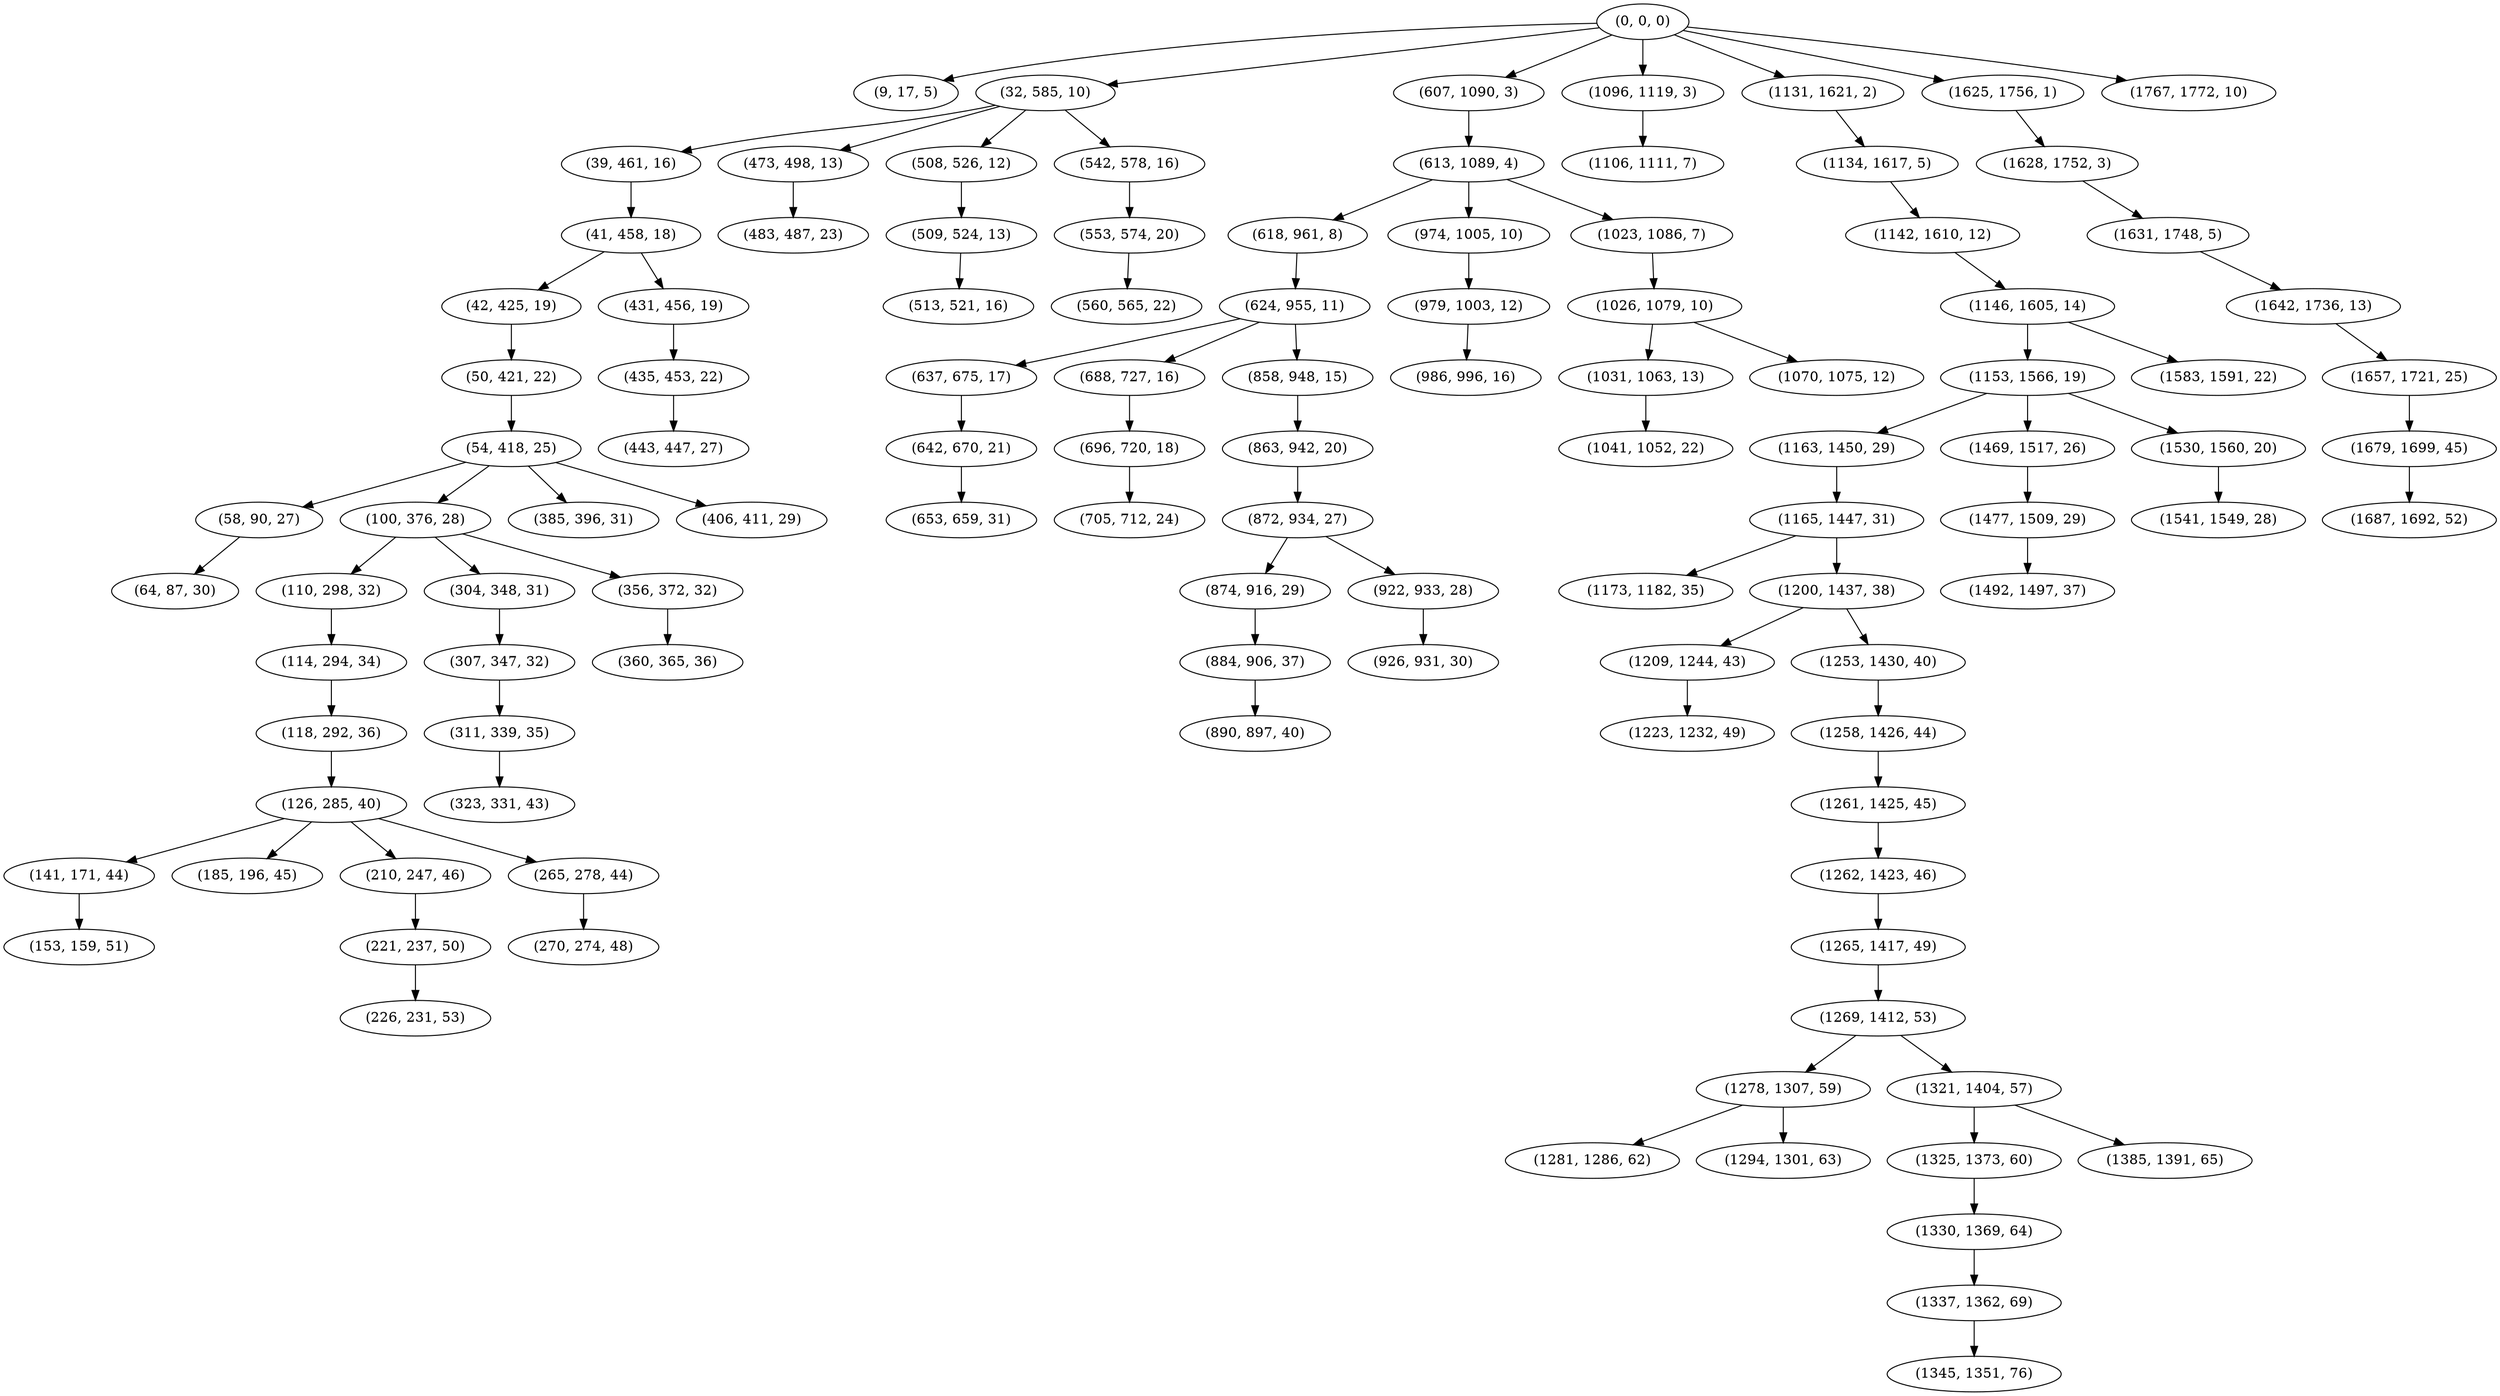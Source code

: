 digraph tree {
    "(0, 0, 0)";
    "(9, 17, 5)";
    "(32, 585, 10)";
    "(39, 461, 16)";
    "(41, 458, 18)";
    "(42, 425, 19)";
    "(50, 421, 22)";
    "(54, 418, 25)";
    "(58, 90, 27)";
    "(64, 87, 30)";
    "(100, 376, 28)";
    "(110, 298, 32)";
    "(114, 294, 34)";
    "(118, 292, 36)";
    "(126, 285, 40)";
    "(141, 171, 44)";
    "(153, 159, 51)";
    "(185, 196, 45)";
    "(210, 247, 46)";
    "(221, 237, 50)";
    "(226, 231, 53)";
    "(265, 278, 44)";
    "(270, 274, 48)";
    "(304, 348, 31)";
    "(307, 347, 32)";
    "(311, 339, 35)";
    "(323, 331, 43)";
    "(356, 372, 32)";
    "(360, 365, 36)";
    "(385, 396, 31)";
    "(406, 411, 29)";
    "(431, 456, 19)";
    "(435, 453, 22)";
    "(443, 447, 27)";
    "(473, 498, 13)";
    "(483, 487, 23)";
    "(508, 526, 12)";
    "(509, 524, 13)";
    "(513, 521, 16)";
    "(542, 578, 16)";
    "(553, 574, 20)";
    "(560, 565, 22)";
    "(607, 1090, 3)";
    "(613, 1089, 4)";
    "(618, 961, 8)";
    "(624, 955, 11)";
    "(637, 675, 17)";
    "(642, 670, 21)";
    "(653, 659, 31)";
    "(688, 727, 16)";
    "(696, 720, 18)";
    "(705, 712, 24)";
    "(858, 948, 15)";
    "(863, 942, 20)";
    "(872, 934, 27)";
    "(874, 916, 29)";
    "(884, 906, 37)";
    "(890, 897, 40)";
    "(922, 933, 28)";
    "(926, 931, 30)";
    "(974, 1005, 10)";
    "(979, 1003, 12)";
    "(986, 996, 16)";
    "(1023, 1086, 7)";
    "(1026, 1079, 10)";
    "(1031, 1063, 13)";
    "(1041, 1052, 22)";
    "(1070, 1075, 12)";
    "(1096, 1119, 3)";
    "(1106, 1111, 7)";
    "(1131, 1621, 2)";
    "(1134, 1617, 5)";
    "(1142, 1610, 12)";
    "(1146, 1605, 14)";
    "(1153, 1566, 19)";
    "(1163, 1450, 29)";
    "(1165, 1447, 31)";
    "(1173, 1182, 35)";
    "(1200, 1437, 38)";
    "(1209, 1244, 43)";
    "(1223, 1232, 49)";
    "(1253, 1430, 40)";
    "(1258, 1426, 44)";
    "(1261, 1425, 45)";
    "(1262, 1423, 46)";
    "(1265, 1417, 49)";
    "(1269, 1412, 53)";
    "(1278, 1307, 59)";
    "(1281, 1286, 62)";
    "(1294, 1301, 63)";
    "(1321, 1404, 57)";
    "(1325, 1373, 60)";
    "(1330, 1369, 64)";
    "(1337, 1362, 69)";
    "(1345, 1351, 76)";
    "(1385, 1391, 65)";
    "(1469, 1517, 26)";
    "(1477, 1509, 29)";
    "(1492, 1497, 37)";
    "(1530, 1560, 20)";
    "(1541, 1549, 28)";
    "(1583, 1591, 22)";
    "(1625, 1756, 1)";
    "(1628, 1752, 3)";
    "(1631, 1748, 5)";
    "(1642, 1736, 13)";
    "(1657, 1721, 25)";
    "(1679, 1699, 45)";
    "(1687, 1692, 52)";
    "(1767, 1772, 10)";
    "(0, 0, 0)" -> "(9, 17, 5)";
    "(0, 0, 0)" -> "(32, 585, 10)";
    "(0, 0, 0)" -> "(607, 1090, 3)";
    "(0, 0, 0)" -> "(1096, 1119, 3)";
    "(0, 0, 0)" -> "(1131, 1621, 2)";
    "(0, 0, 0)" -> "(1625, 1756, 1)";
    "(0, 0, 0)" -> "(1767, 1772, 10)";
    "(32, 585, 10)" -> "(39, 461, 16)";
    "(32, 585, 10)" -> "(473, 498, 13)";
    "(32, 585, 10)" -> "(508, 526, 12)";
    "(32, 585, 10)" -> "(542, 578, 16)";
    "(39, 461, 16)" -> "(41, 458, 18)";
    "(41, 458, 18)" -> "(42, 425, 19)";
    "(41, 458, 18)" -> "(431, 456, 19)";
    "(42, 425, 19)" -> "(50, 421, 22)";
    "(50, 421, 22)" -> "(54, 418, 25)";
    "(54, 418, 25)" -> "(58, 90, 27)";
    "(54, 418, 25)" -> "(100, 376, 28)";
    "(54, 418, 25)" -> "(385, 396, 31)";
    "(54, 418, 25)" -> "(406, 411, 29)";
    "(58, 90, 27)" -> "(64, 87, 30)";
    "(100, 376, 28)" -> "(110, 298, 32)";
    "(100, 376, 28)" -> "(304, 348, 31)";
    "(100, 376, 28)" -> "(356, 372, 32)";
    "(110, 298, 32)" -> "(114, 294, 34)";
    "(114, 294, 34)" -> "(118, 292, 36)";
    "(118, 292, 36)" -> "(126, 285, 40)";
    "(126, 285, 40)" -> "(141, 171, 44)";
    "(126, 285, 40)" -> "(185, 196, 45)";
    "(126, 285, 40)" -> "(210, 247, 46)";
    "(126, 285, 40)" -> "(265, 278, 44)";
    "(141, 171, 44)" -> "(153, 159, 51)";
    "(210, 247, 46)" -> "(221, 237, 50)";
    "(221, 237, 50)" -> "(226, 231, 53)";
    "(265, 278, 44)" -> "(270, 274, 48)";
    "(304, 348, 31)" -> "(307, 347, 32)";
    "(307, 347, 32)" -> "(311, 339, 35)";
    "(311, 339, 35)" -> "(323, 331, 43)";
    "(356, 372, 32)" -> "(360, 365, 36)";
    "(431, 456, 19)" -> "(435, 453, 22)";
    "(435, 453, 22)" -> "(443, 447, 27)";
    "(473, 498, 13)" -> "(483, 487, 23)";
    "(508, 526, 12)" -> "(509, 524, 13)";
    "(509, 524, 13)" -> "(513, 521, 16)";
    "(542, 578, 16)" -> "(553, 574, 20)";
    "(553, 574, 20)" -> "(560, 565, 22)";
    "(607, 1090, 3)" -> "(613, 1089, 4)";
    "(613, 1089, 4)" -> "(618, 961, 8)";
    "(613, 1089, 4)" -> "(974, 1005, 10)";
    "(613, 1089, 4)" -> "(1023, 1086, 7)";
    "(618, 961, 8)" -> "(624, 955, 11)";
    "(624, 955, 11)" -> "(637, 675, 17)";
    "(624, 955, 11)" -> "(688, 727, 16)";
    "(624, 955, 11)" -> "(858, 948, 15)";
    "(637, 675, 17)" -> "(642, 670, 21)";
    "(642, 670, 21)" -> "(653, 659, 31)";
    "(688, 727, 16)" -> "(696, 720, 18)";
    "(696, 720, 18)" -> "(705, 712, 24)";
    "(858, 948, 15)" -> "(863, 942, 20)";
    "(863, 942, 20)" -> "(872, 934, 27)";
    "(872, 934, 27)" -> "(874, 916, 29)";
    "(872, 934, 27)" -> "(922, 933, 28)";
    "(874, 916, 29)" -> "(884, 906, 37)";
    "(884, 906, 37)" -> "(890, 897, 40)";
    "(922, 933, 28)" -> "(926, 931, 30)";
    "(974, 1005, 10)" -> "(979, 1003, 12)";
    "(979, 1003, 12)" -> "(986, 996, 16)";
    "(1023, 1086, 7)" -> "(1026, 1079, 10)";
    "(1026, 1079, 10)" -> "(1031, 1063, 13)";
    "(1026, 1079, 10)" -> "(1070, 1075, 12)";
    "(1031, 1063, 13)" -> "(1041, 1052, 22)";
    "(1096, 1119, 3)" -> "(1106, 1111, 7)";
    "(1131, 1621, 2)" -> "(1134, 1617, 5)";
    "(1134, 1617, 5)" -> "(1142, 1610, 12)";
    "(1142, 1610, 12)" -> "(1146, 1605, 14)";
    "(1146, 1605, 14)" -> "(1153, 1566, 19)";
    "(1146, 1605, 14)" -> "(1583, 1591, 22)";
    "(1153, 1566, 19)" -> "(1163, 1450, 29)";
    "(1153, 1566, 19)" -> "(1469, 1517, 26)";
    "(1153, 1566, 19)" -> "(1530, 1560, 20)";
    "(1163, 1450, 29)" -> "(1165, 1447, 31)";
    "(1165, 1447, 31)" -> "(1173, 1182, 35)";
    "(1165, 1447, 31)" -> "(1200, 1437, 38)";
    "(1200, 1437, 38)" -> "(1209, 1244, 43)";
    "(1200, 1437, 38)" -> "(1253, 1430, 40)";
    "(1209, 1244, 43)" -> "(1223, 1232, 49)";
    "(1253, 1430, 40)" -> "(1258, 1426, 44)";
    "(1258, 1426, 44)" -> "(1261, 1425, 45)";
    "(1261, 1425, 45)" -> "(1262, 1423, 46)";
    "(1262, 1423, 46)" -> "(1265, 1417, 49)";
    "(1265, 1417, 49)" -> "(1269, 1412, 53)";
    "(1269, 1412, 53)" -> "(1278, 1307, 59)";
    "(1269, 1412, 53)" -> "(1321, 1404, 57)";
    "(1278, 1307, 59)" -> "(1281, 1286, 62)";
    "(1278, 1307, 59)" -> "(1294, 1301, 63)";
    "(1321, 1404, 57)" -> "(1325, 1373, 60)";
    "(1321, 1404, 57)" -> "(1385, 1391, 65)";
    "(1325, 1373, 60)" -> "(1330, 1369, 64)";
    "(1330, 1369, 64)" -> "(1337, 1362, 69)";
    "(1337, 1362, 69)" -> "(1345, 1351, 76)";
    "(1469, 1517, 26)" -> "(1477, 1509, 29)";
    "(1477, 1509, 29)" -> "(1492, 1497, 37)";
    "(1530, 1560, 20)" -> "(1541, 1549, 28)";
    "(1625, 1756, 1)" -> "(1628, 1752, 3)";
    "(1628, 1752, 3)" -> "(1631, 1748, 5)";
    "(1631, 1748, 5)" -> "(1642, 1736, 13)";
    "(1642, 1736, 13)" -> "(1657, 1721, 25)";
    "(1657, 1721, 25)" -> "(1679, 1699, 45)";
    "(1679, 1699, 45)" -> "(1687, 1692, 52)";
}
